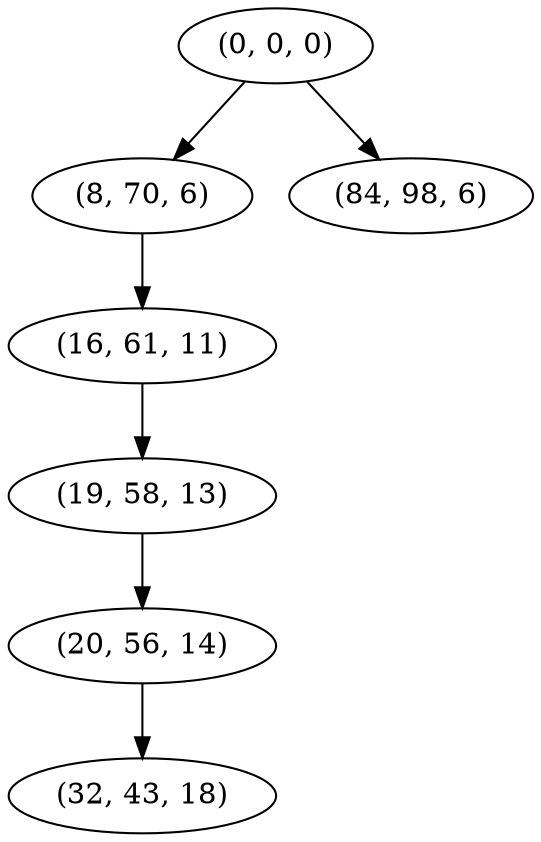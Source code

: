 digraph tree {
    "(0, 0, 0)";
    "(8, 70, 6)";
    "(16, 61, 11)";
    "(19, 58, 13)";
    "(20, 56, 14)";
    "(32, 43, 18)";
    "(84, 98, 6)";
    "(0, 0, 0)" -> "(8, 70, 6)";
    "(0, 0, 0)" -> "(84, 98, 6)";
    "(8, 70, 6)" -> "(16, 61, 11)";
    "(16, 61, 11)" -> "(19, 58, 13)";
    "(19, 58, 13)" -> "(20, 56, 14)";
    "(20, 56, 14)" -> "(32, 43, 18)";
}
